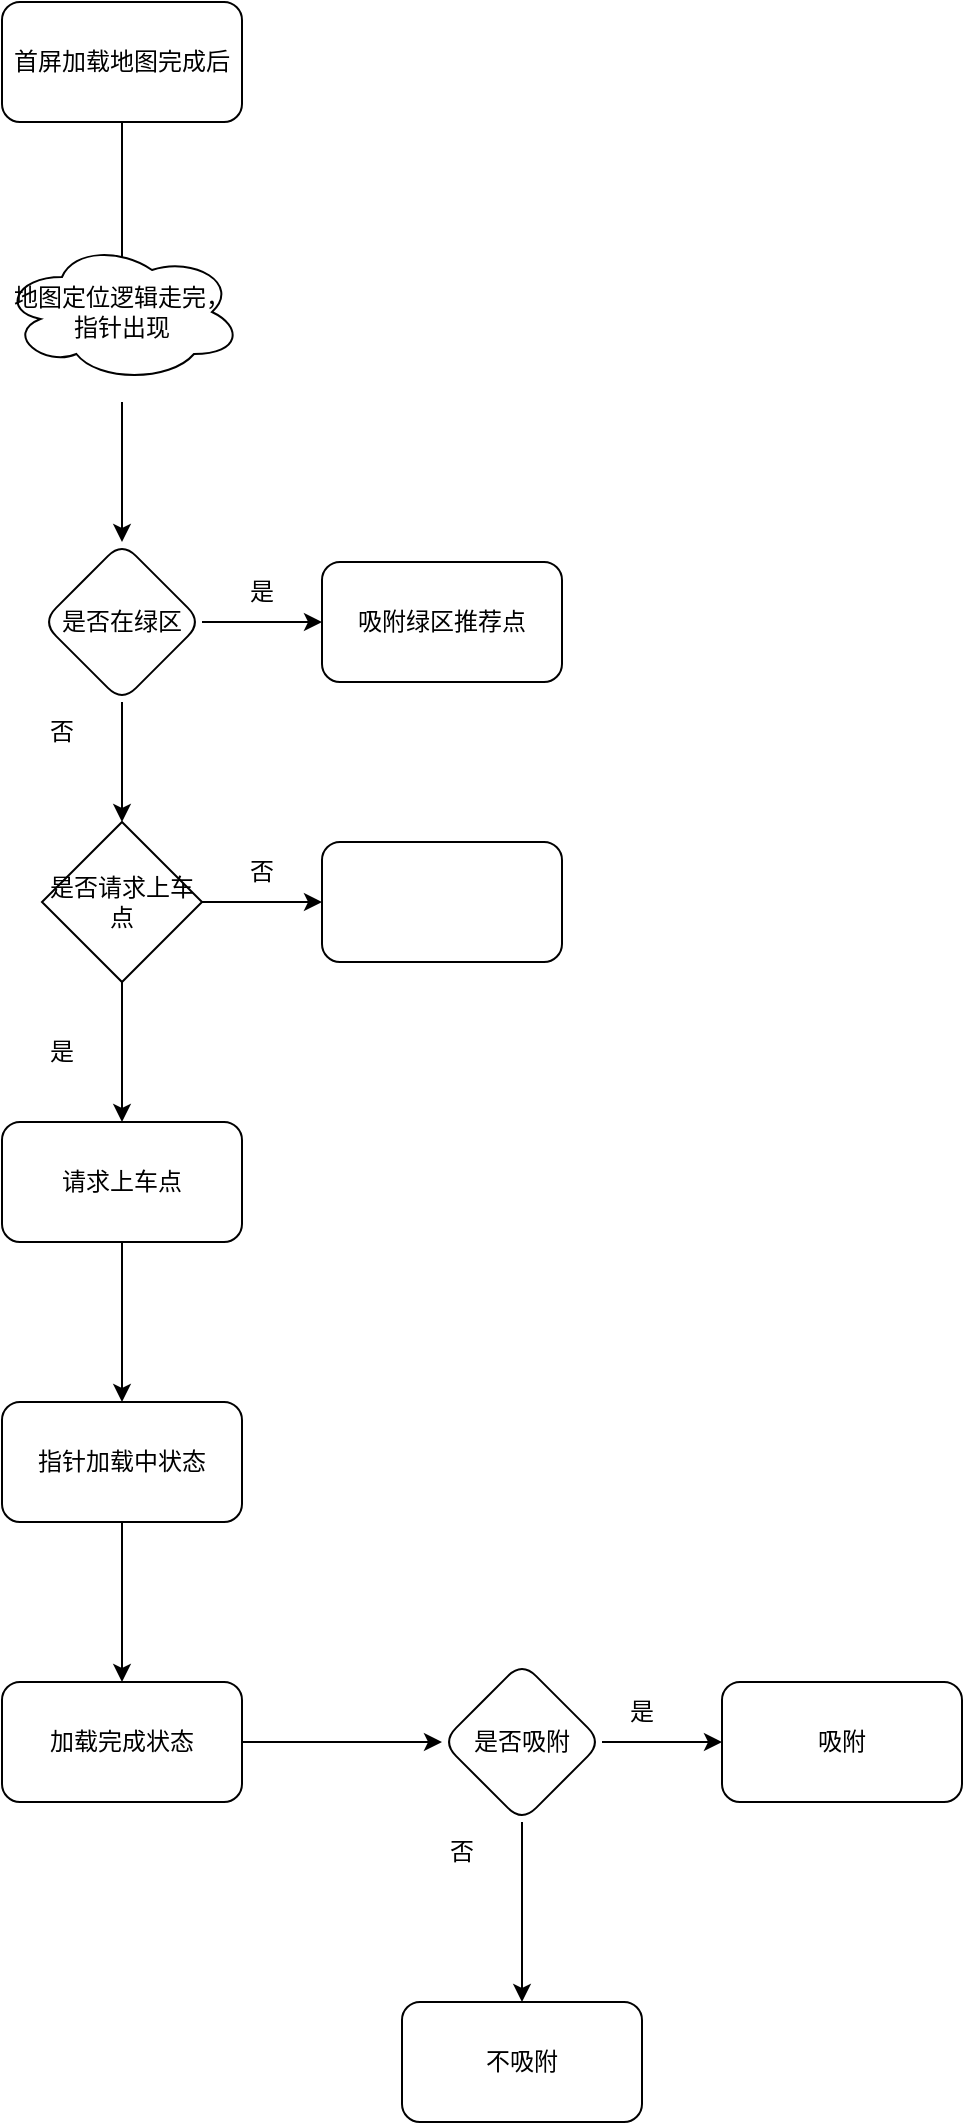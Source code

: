 <mxfile version="20.0.1" type="github">
  <diagram id="hdlK6k1rg5H52XfJWryn" name="Page-1">
    <mxGraphModel dx="1422" dy="790" grid="1" gridSize="10" guides="1" tooltips="1" connect="1" arrows="1" fold="1" page="1" pageScale="1" pageWidth="827" pageHeight="1169" math="0" shadow="0">
      <root>
        <mxCell id="0" />
        <mxCell id="1" parent="0" />
        <mxCell id="XSpHe6pCcUKKCOSth3UX-24" value="" style="edgeStyle=orthogonalEdgeStyle;rounded=0;orthogonalLoop=1;jettySize=auto;html=1;" edge="1" parent="1" source="XSpHe6pCcUKKCOSth3UX-2">
          <mxGeometry relative="1" as="geometry">
            <mxPoint x="100" y="180" as="targetPoint" />
          </mxGeometry>
        </mxCell>
        <mxCell id="XSpHe6pCcUKKCOSth3UX-2" value="首屏加载地图完成后" style="rounded=1;whiteSpace=wrap;html=1;" vertex="1" parent="1">
          <mxGeometry x="40" y="40" width="120" height="60" as="geometry" />
        </mxCell>
        <mxCell id="XSpHe6pCcUKKCOSth3UX-8" value="" style="edgeStyle=orthogonalEdgeStyle;rounded=0;orthogonalLoop=1;jettySize=auto;html=1;" edge="1" parent="1" source="XSpHe6pCcUKKCOSth3UX-5" target="XSpHe6pCcUKKCOSth3UX-7">
          <mxGeometry relative="1" as="geometry" />
        </mxCell>
        <mxCell id="XSpHe6pCcUKKCOSth3UX-10" value="" style="edgeStyle=orthogonalEdgeStyle;rounded=0;orthogonalLoop=1;jettySize=auto;html=1;" edge="1" parent="1" source="XSpHe6pCcUKKCOSth3UX-5">
          <mxGeometry relative="1" as="geometry">
            <mxPoint x="100" y="450" as="targetPoint" />
          </mxGeometry>
        </mxCell>
        <mxCell id="XSpHe6pCcUKKCOSth3UX-5" value="是否在绿区" style="rhombus;whiteSpace=wrap;html=1;rounded=1;" vertex="1" parent="1">
          <mxGeometry x="60" y="310" width="80" height="80" as="geometry" />
        </mxCell>
        <mxCell id="XSpHe6pCcUKKCOSth3UX-7" value="吸附绿区推荐点" style="whiteSpace=wrap;html=1;rounded=1;" vertex="1" parent="1">
          <mxGeometry x="200" y="320" width="120" height="60" as="geometry" />
        </mxCell>
        <mxCell id="XSpHe6pCcUKKCOSth3UX-14" value="" style="edgeStyle=orthogonalEdgeStyle;rounded=0;orthogonalLoop=1;jettySize=auto;html=1;" edge="1" parent="1" source="XSpHe6pCcUKKCOSth3UX-9" target="XSpHe6pCcUKKCOSth3UX-13">
          <mxGeometry relative="1" as="geometry" />
        </mxCell>
        <mxCell id="XSpHe6pCcUKKCOSth3UX-9" value="请求上车点" style="whiteSpace=wrap;html=1;rounded=1;" vertex="1" parent="1">
          <mxGeometry x="40" y="600" width="120" height="60" as="geometry" />
        </mxCell>
        <mxCell id="XSpHe6pCcUKKCOSth3UX-11" value="是" style="text;html=1;strokeColor=none;fillColor=none;align=center;verticalAlign=middle;whiteSpace=wrap;rounded=0;" vertex="1" parent="1">
          <mxGeometry x="140" y="320" width="60" height="30" as="geometry" />
        </mxCell>
        <mxCell id="XSpHe6pCcUKKCOSth3UX-12" value="否" style="text;html=1;strokeColor=none;fillColor=none;align=center;verticalAlign=middle;whiteSpace=wrap;rounded=0;" vertex="1" parent="1">
          <mxGeometry x="40" y="390" width="60" height="30" as="geometry" />
        </mxCell>
        <mxCell id="XSpHe6pCcUKKCOSth3UX-16" value="" style="edgeStyle=orthogonalEdgeStyle;rounded=0;orthogonalLoop=1;jettySize=auto;html=1;" edge="1" parent="1" source="XSpHe6pCcUKKCOSth3UX-13" target="XSpHe6pCcUKKCOSth3UX-15">
          <mxGeometry relative="1" as="geometry" />
        </mxCell>
        <mxCell id="XSpHe6pCcUKKCOSth3UX-13" value="指针加载中状态" style="whiteSpace=wrap;html=1;rounded=1;" vertex="1" parent="1">
          <mxGeometry x="40" y="740" width="120" height="60" as="geometry" />
        </mxCell>
        <mxCell id="XSpHe6pCcUKKCOSth3UX-20" value="" style="edgeStyle=orthogonalEdgeStyle;rounded=0;orthogonalLoop=1;jettySize=auto;html=1;" edge="1" parent="1" source="XSpHe6pCcUKKCOSth3UX-15" target="XSpHe6pCcUKKCOSth3UX-19">
          <mxGeometry relative="1" as="geometry" />
        </mxCell>
        <mxCell id="XSpHe6pCcUKKCOSth3UX-15" value="加载完成状态" style="whiteSpace=wrap;html=1;rounded=1;" vertex="1" parent="1">
          <mxGeometry x="40" y="880" width="120" height="60" as="geometry" />
        </mxCell>
        <mxCell id="XSpHe6pCcUKKCOSth3UX-22" value="" style="edgeStyle=orthogonalEdgeStyle;rounded=0;orthogonalLoop=1;jettySize=auto;html=1;" edge="1" parent="1" source="XSpHe6pCcUKKCOSth3UX-19" target="XSpHe6pCcUKKCOSth3UX-21">
          <mxGeometry relative="1" as="geometry" />
        </mxCell>
        <mxCell id="XSpHe6pCcUKKCOSth3UX-28" value="" style="edgeStyle=orthogonalEdgeStyle;rounded=0;orthogonalLoop=1;jettySize=auto;html=1;" edge="1" parent="1" source="XSpHe6pCcUKKCOSth3UX-19" target="XSpHe6pCcUKKCOSth3UX-27">
          <mxGeometry relative="1" as="geometry" />
        </mxCell>
        <mxCell id="XSpHe6pCcUKKCOSth3UX-19" value="是否吸附" style="rhombus;whiteSpace=wrap;html=1;rounded=1;" vertex="1" parent="1">
          <mxGeometry x="260" y="870" width="80" height="80" as="geometry" />
        </mxCell>
        <mxCell id="XSpHe6pCcUKKCOSth3UX-21" value="吸附" style="whiteSpace=wrap;html=1;rounded=1;" vertex="1" parent="1">
          <mxGeometry x="400" y="880" width="120" height="60" as="geometry" />
        </mxCell>
        <mxCell id="XSpHe6pCcUKKCOSth3UX-25" value="" style="edgeStyle=orthogonalEdgeStyle;rounded=0;orthogonalLoop=1;jettySize=auto;html=1;" edge="1" parent="1">
          <mxGeometry relative="1" as="geometry">
            <mxPoint x="100" y="240" as="sourcePoint" />
            <mxPoint x="100" y="310" as="targetPoint" />
          </mxGeometry>
        </mxCell>
        <mxCell id="XSpHe6pCcUKKCOSth3UX-26" value="地图定位逻辑走完，指针出现" style="ellipse;shape=cloud;whiteSpace=wrap;html=1;" vertex="1" parent="1">
          <mxGeometry x="40" y="160" width="120" height="70" as="geometry" />
        </mxCell>
        <mxCell id="XSpHe6pCcUKKCOSth3UX-27" value="不吸附" style="whiteSpace=wrap;html=1;rounded=1;" vertex="1" parent="1">
          <mxGeometry x="240" y="1040" width="120" height="60" as="geometry" />
        </mxCell>
        <mxCell id="XSpHe6pCcUKKCOSth3UX-29" value="是" style="text;html=1;strokeColor=none;fillColor=none;align=center;verticalAlign=middle;whiteSpace=wrap;rounded=0;" vertex="1" parent="1">
          <mxGeometry x="330" y="880" width="60" height="30" as="geometry" />
        </mxCell>
        <mxCell id="XSpHe6pCcUKKCOSth3UX-30" value="否" style="text;html=1;strokeColor=none;fillColor=none;align=center;verticalAlign=middle;whiteSpace=wrap;rounded=0;" vertex="1" parent="1">
          <mxGeometry x="240" y="950" width="60" height="30" as="geometry" />
        </mxCell>
        <mxCell id="XSpHe6pCcUKKCOSth3UX-47" value="" style="edgeStyle=orthogonalEdgeStyle;rounded=0;orthogonalLoop=1;jettySize=auto;html=1;" edge="1" parent="1" source="XSpHe6pCcUKKCOSth3UX-46" target="XSpHe6pCcUKKCOSth3UX-9">
          <mxGeometry relative="1" as="geometry" />
        </mxCell>
        <mxCell id="XSpHe6pCcUKKCOSth3UX-49" style="edgeStyle=orthogonalEdgeStyle;rounded=0;orthogonalLoop=1;jettySize=auto;html=1;entryX=0;entryY=0.5;entryDx=0;entryDy=0;" edge="1" parent="1" source="XSpHe6pCcUKKCOSth3UX-46" target="XSpHe6pCcUKKCOSth3UX-51">
          <mxGeometry relative="1" as="geometry">
            <mxPoint x="300" y="490" as="targetPoint" />
          </mxGeometry>
        </mxCell>
        <mxCell id="XSpHe6pCcUKKCOSth3UX-46" value="是否请求上车点" style="rhombus;whiteSpace=wrap;html=1;" vertex="1" parent="1">
          <mxGeometry x="60" y="450" width="80" height="80" as="geometry" />
        </mxCell>
        <mxCell id="XSpHe6pCcUKKCOSth3UX-48" value="是" style="text;html=1;strokeColor=none;fillColor=none;align=center;verticalAlign=middle;whiteSpace=wrap;rounded=0;" vertex="1" parent="1">
          <mxGeometry x="40" y="550" width="60" height="30" as="geometry" />
        </mxCell>
        <mxCell id="XSpHe6pCcUKKCOSth3UX-50" value="否" style="text;html=1;strokeColor=none;fillColor=none;align=center;verticalAlign=middle;whiteSpace=wrap;rounded=0;" vertex="1" parent="1">
          <mxGeometry x="140" y="460" width="60" height="30" as="geometry" />
        </mxCell>
        <mxCell id="XSpHe6pCcUKKCOSth3UX-51" value="" style="rounded=1;whiteSpace=wrap;html=1;" vertex="1" parent="1">
          <mxGeometry x="200" y="460" width="120" height="60" as="geometry" />
        </mxCell>
      </root>
    </mxGraphModel>
  </diagram>
</mxfile>
